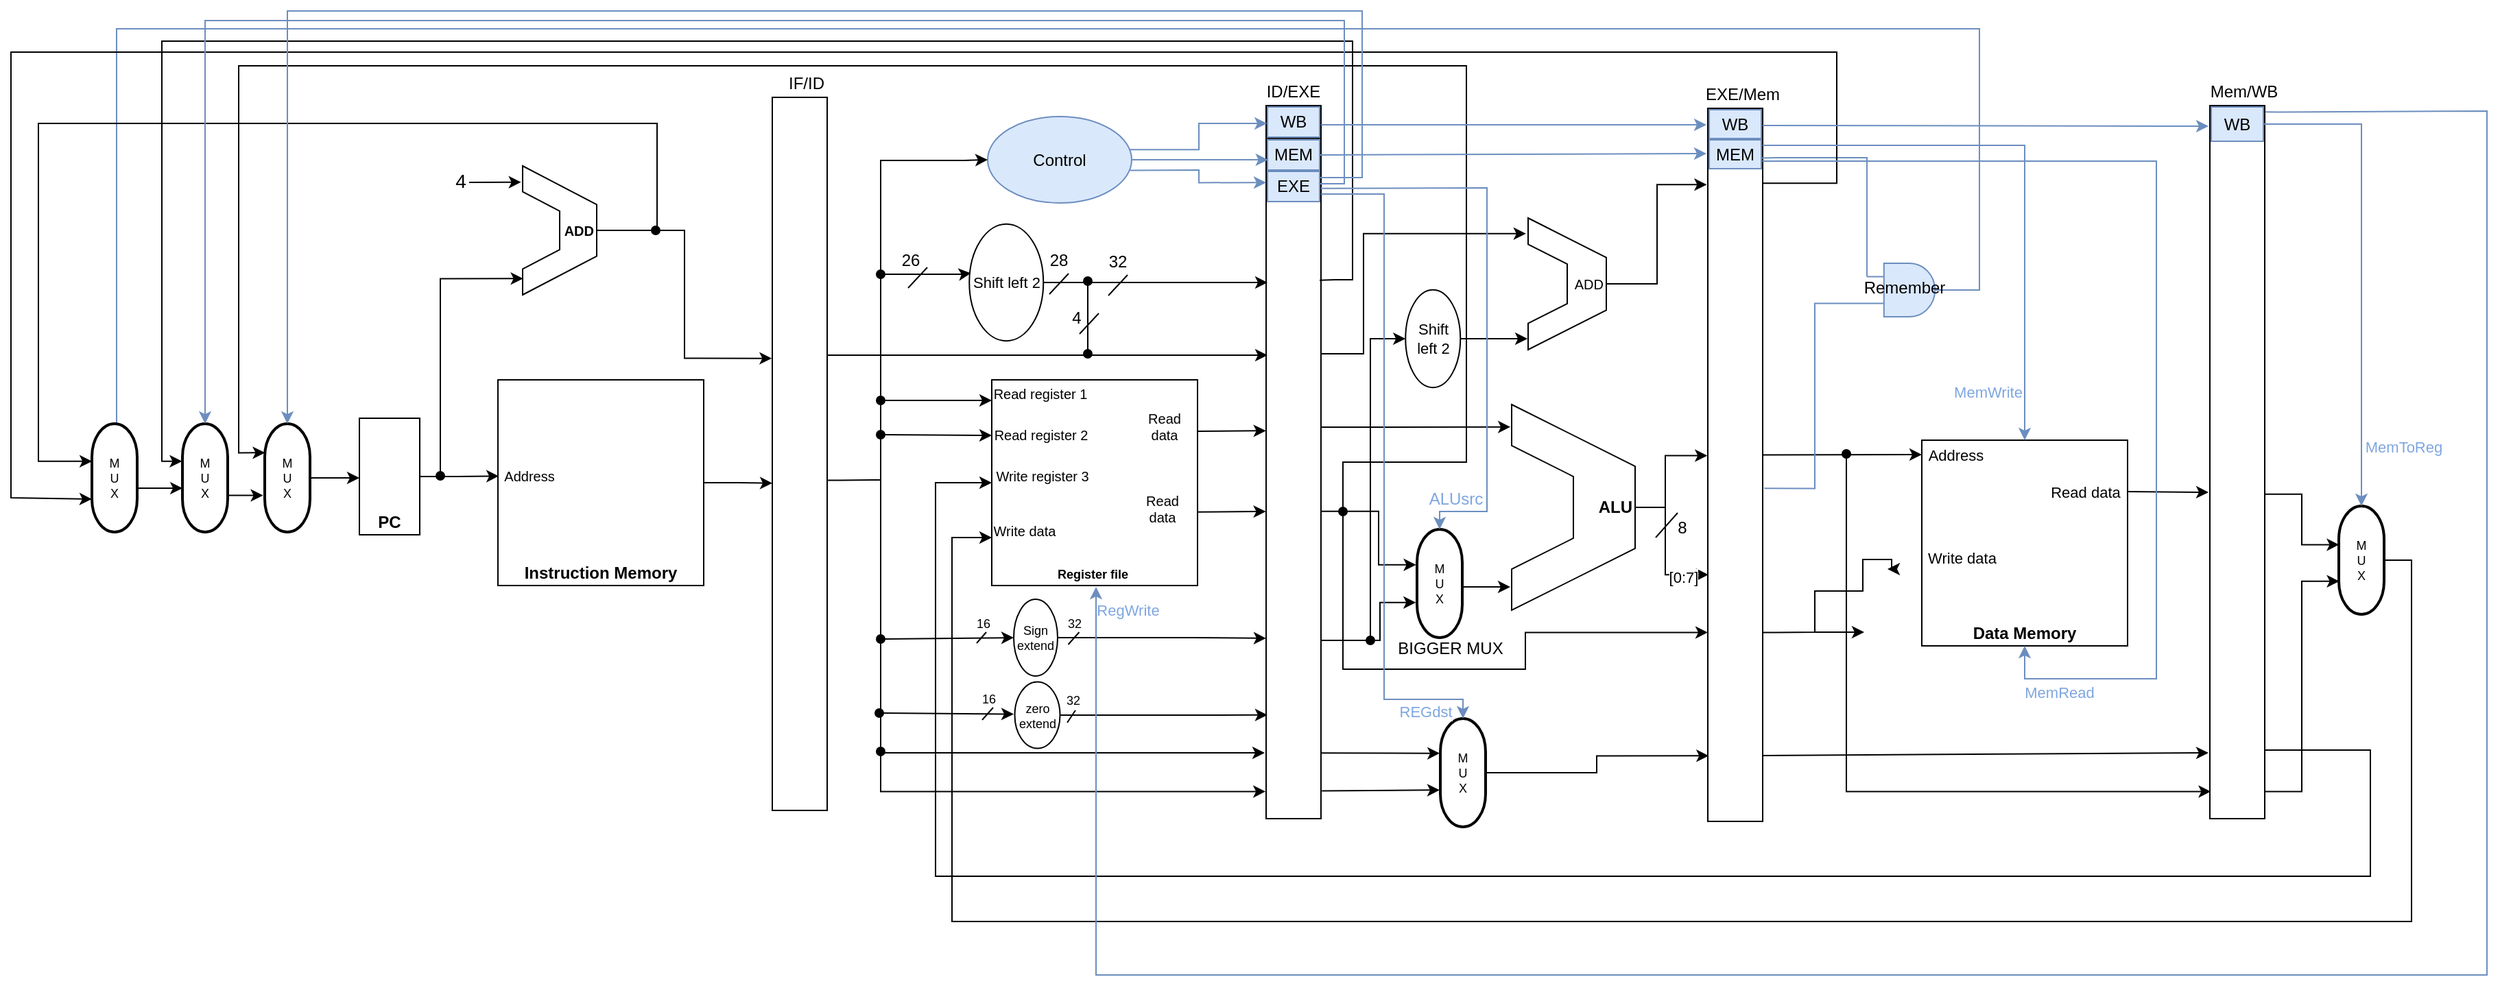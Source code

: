 <mxfile version="13.9.5" type="device"><diagram id="AB5JkHMrll4wlASnLWRb" name="Page-1"><mxGraphModel dx="2447" dy="607" grid="1" gridSize="1" guides="1" tooltips="1" connect="1" arrows="1" fold="1" page="1" pageScale="1" pageWidth="1169" pageHeight="827" math="0" shadow="0"><root><mxCell id="0"/><mxCell id="1" parent="0"/><mxCell id="K7d_WjlFKp9sG7A3PZkk-4" value="" style="rounded=0;whiteSpace=wrap;html=1;" parent="1" vertex="1"><mxGeometry x="1368" y="160" width="40" height="520" as="geometry"/></mxCell><mxCell id="K7d_WjlFKp9sG7A3PZkk-1" value="" style="rounded=0;whiteSpace=wrap;html=1;" parent="1" vertex="1"><mxGeometry x="320" y="154" width="40" height="520" as="geometry"/></mxCell><mxCell id="K7d_WjlFKp9sG7A3PZkk-2" value="" style="rounded=0;whiteSpace=wrap;html=1;" parent="1" vertex="1"><mxGeometry x="680" y="160" width="40" height="520" as="geometry"/></mxCell><mxCell id="K7d_WjlFKp9sG7A3PZkk-3" value="" style="rounded=0;whiteSpace=wrap;html=1;" parent="1" vertex="1"><mxGeometry x="1002" y="162" width="40" height="520" as="geometry"/></mxCell><mxCell id="K7d_WjlFKp9sG7A3PZkk-7" style="edgeStyle=orthogonalEdgeStyle;rounded=0;orthogonalLoop=1;jettySize=auto;html=1;exitX=1;exitY=0.5;exitDx=0;exitDy=0;entryX=0.004;entryY=0.468;entryDx=0;entryDy=0;entryPerimeter=0;" parent="1" source="K7d_WjlFKp9sG7A3PZkk-5" target="K7d_WjlFKp9sG7A3PZkk-6" edge="1"><mxGeometry relative="1" as="geometry"><Array as="points"><mxPoint x="90" y="430"/></Array></mxGeometry></mxCell><mxCell id="K7d_WjlFKp9sG7A3PZkk-5" value="&lt;b&gt;PC&lt;/b&gt;" style="rounded=0;whiteSpace=wrap;html=1;verticalAlign=bottom;" parent="1" vertex="1"><mxGeometry x="19" y="388" width="44" height="85" as="geometry"/></mxCell><mxCell id="K7d_WjlFKp9sG7A3PZkk-8" style="edgeStyle=orthogonalEdgeStyle;rounded=0;orthogonalLoop=1;jettySize=auto;html=1;exitX=1;exitY=0.5;exitDx=0;exitDy=0;entryX=0.001;entryY=0.541;entryDx=0;entryDy=0;entryPerimeter=0;" parent="1" source="K7d_WjlFKp9sG7A3PZkk-6" target="K7d_WjlFKp9sG7A3PZkk-1" edge="1"><mxGeometry relative="1" as="geometry"><mxPoint x="316" y="436" as="targetPoint"/><Array as="points"><mxPoint x="295" y="435"/></Array></mxGeometry></mxCell><mxCell id="K7d_WjlFKp9sG7A3PZkk-6" value="&lt;b&gt;Instruction Memory&lt;/b&gt;" style="whiteSpace=wrap;html=1;aspect=fixed;verticalAlign=bottom;" parent="1" vertex="1"><mxGeometry x="120" y="360" width="150" height="150" as="geometry"/></mxCell><mxCell id="K7d_WjlFKp9sG7A3PZkk-9" value="IF/ID" style="text;html=1;strokeColor=none;fillColor=none;align=center;verticalAlign=middle;whiteSpace=wrap;rounded=0;" parent="1" vertex="1"><mxGeometry x="325" y="134" width="40" height="20" as="geometry"/></mxCell><mxCell id="K7d_WjlFKp9sG7A3PZkk-11" value="&lt;b style=&quot;font-size: 9px;&quot;&gt;Register file&amp;nbsp;&lt;/b&gt;" style="whiteSpace=wrap;html=1;aspect=fixed;verticalAlign=bottom;fontSize=9;" parent="1" vertex="1"><mxGeometry x="480" y="360" width="150" height="150" as="geometry"/></mxCell><mxCell id="K7d_WjlFKp9sG7A3PZkk-12" value="Read register 1" style="text;html=1;strokeColor=none;fillColor=none;align=center;verticalAlign=middle;whiteSpace=wrap;rounded=0;fontSize=10;" parent="1" vertex="1"><mxGeometry x="480" y="360" width="71" height="20" as="geometry"/></mxCell><mxCell id="K7d_WjlFKp9sG7A3PZkk-13" value="Read register 2" style="text;html=1;strokeColor=none;fillColor=none;align=center;verticalAlign=middle;whiteSpace=wrap;rounded=0;fontSize=10;" parent="1" vertex="1"><mxGeometry x="480" y="390" width="72" height="20" as="geometry"/></mxCell><mxCell id="K7d_WjlFKp9sG7A3PZkk-14" value="Write register 3" style="text;html=1;strokeColor=none;fillColor=none;align=center;verticalAlign=middle;whiteSpace=wrap;rounded=0;fontSize=10;" parent="1" vertex="1"><mxGeometry x="480" y="420" width="74" height="20" as="geometry"/></mxCell><mxCell id="K7d_WjlFKp9sG7A3PZkk-15" value="" style="endArrow=classic;html=1;fontSize=8;entryX=0;entryY=0.75;entryDx=0;entryDy=0;startArrow=oval;startFill=1;" parent="1" target="K7d_WjlFKp9sG7A3PZkk-12" edge="1"><mxGeometry width="50" height="50" relative="1" as="geometry"><mxPoint x="399" y="375" as="sourcePoint"/><mxPoint x="500" y="390" as="targetPoint"/></mxGeometry></mxCell><mxCell id="K7d_WjlFKp9sG7A3PZkk-16" value="" style="endArrow=classic;html=1;fontSize=8;entryX=0;entryY=0.75;entryDx=0;entryDy=0;startArrow=oval;startFill=1;" parent="1" edge="1"><mxGeometry width="50" height="50" relative="1" as="geometry"><mxPoint x="399" y="400" as="sourcePoint"/><mxPoint x="480" y="400.52" as="targetPoint"/></mxGeometry></mxCell><mxCell id="K7d_WjlFKp9sG7A3PZkk-18" value="Write data" style="text;html=1;strokeColor=none;fillColor=none;align=center;verticalAlign=middle;whiteSpace=wrap;rounded=0;fontSize=10;" parent="1" vertex="1"><mxGeometry x="480" y="460" width="48" height="20" as="geometry"/></mxCell><mxCell id="K7d_WjlFKp9sG7A3PZkk-19" value="ID/EXE" style="text;html=1;strokeColor=none;fillColor=none;align=center;verticalAlign=middle;whiteSpace=wrap;rounded=0;" parent="1" vertex="1"><mxGeometry x="680" y="140" width="40" height="20" as="geometry"/></mxCell><mxCell id="K7d_WjlFKp9sG7A3PZkk-20" value="&lt;b&gt;&lt;font style=&quot;font-size: 12px&quot;&gt;ALU&lt;/font&gt;&lt;/b&gt;" style="shape=stencil(tZXRjoIwEEW/pq+bQsPq6wb1PyqOS2NtSdvV3b93oGCs0I0IJISkc7mHIb1DCcttySsgKS0J25A0TSjFO66vT2tuKyicL164EXwvwSvWGX2Cqzi4liFUCUa4WmVbQr/wmfpieaGVQojQygbKg44wLhR66a+Hta//C1YV8s/gwLRNNtXd68yPbAFqskSnIbPre95OZ6KGvSaL7NQ81ORNJsuxEgsxy/e8OH0b/aMOfVdUO2oDA8JdFlL6AYt9YMXruesJnXzWF/h/moawnVsK9eC+/wxaP5sKWI0FPGWMTvOvx9qz0P+ZTfOzsf7Q/sL+FVLbaHKwHgkPHguDmWs8vcQ2VX+ONIUb);whiteSpace=wrap;html=1;verticalAlign=middle;labelPosition=center;verticalLabelPosition=middle;align=right;textDirection=ltr;fontStyle=0;horizontal=1;fontSize=10;" parent="1" vertex="1"><mxGeometry x="859" y="378" width="90" height="150" as="geometry"/></mxCell><mxCell id="K7d_WjlFKp9sG7A3PZkk-21" value="" style="endArrow=classic;html=1;fontSize=8;exitX=1;exitY=0.25;exitDx=0;exitDy=0;entryX=-0.004;entryY=0.456;entryDx=0;entryDy=0;entryPerimeter=0;" parent="1" source="K7d_WjlFKp9sG7A3PZkk-11" target="K7d_WjlFKp9sG7A3PZkk-2" edge="1"><mxGeometry width="50" height="50" relative="1" as="geometry"><mxPoint x="780" y="410" as="sourcePoint"/><mxPoint x="678" y="396" as="targetPoint"/></mxGeometry></mxCell><mxCell id="K7d_WjlFKp9sG7A3PZkk-22" value="" style="endArrow=classic;html=1;fontSize=8;exitX=1;exitY=0.25;exitDx=0;exitDy=0;entryX=-0.004;entryY=0.456;entryDx=0;entryDy=0;entryPerimeter=0;" parent="1" edge="1"><mxGeometry width="50" height="50" relative="1" as="geometry"><mxPoint x="630" y="456.38" as="sourcePoint"/><mxPoint x="679.8" y="456" as="targetPoint"/></mxGeometry></mxCell><mxCell id="K7d_WjlFKp9sG7A3PZkk-23" value="Read data" style="text;html=1;strokeColor=none;fillColor=none;align=center;verticalAlign=middle;whiteSpace=wrap;rounded=0;fontSize=10;" parent="1" vertex="1"><mxGeometry x="582" y="384" width="48" height="20" as="geometry"/></mxCell><mxCell id="K7d_WjlFKp9sG7A3PZkk-24" value="Read data" style="text;html=1;strokeColor=none;fillColor=none;align=center;verticalAlign=middle;whiteSpace=wrap;rounded=0;fontSize=10;" parent="1" vertex="1"><mxGeometry x="582" y="444" width="45" height="20" as="geometry"/></mxCell><mxCell id="K7d_WjlFKp9sG7A3PZkk-25" value="" style="endArrow=classic;html=1;fontSize=8;entryX=-0.01;entryY=0.109;entryDx=0;entryDy=0;entryPerimeter=0;exitX=1.014;exitY=0.451;exitDx=0;exitDy=0;exitPerimeter=0;" parent="1" source="K7d_WjlFKp9sG7A3PZkk-2" target="K7d_WjlFKp9sG7A3PZkk-20" edge="1"><mxGeometry width="50" height="50" relative="1" as="geometry"><mxPoint x="732" y="382" as="sourcePoint"/><mxPoint x="830" y="408" as="targetPoint"/></mxGeometry></mxCell><mxCell id="K7d_WjlFKp9sG7A3PZkk-26" value="" style="endArrow=classic;html=1;fontSize=8;exitX=1.012;exitY=0.569;exitDx=0;exitDy=0;exitPerimeter=0;edgeStyle=orthogonalEdgeStyle;rounded=0;entryX=0.328;entryY=1.022;entryDx=0;entryDy=0;entryPerimeter=0;" parent="1" source="K7d_WjlFKp9sG7A3PZkk-2" target="K7d_WjlFKp9sG7A3PZkk-58" edge="1"><mxGeometry width="50" height="50" relative="1" as="geometry"><mxPoint x="732.9" y="504" as="sourcePoint"/><mxPoint x="779" y="528" as="targetPoint"/><Array as="points"><mxPoint x="762" y="456"/><mxPoint x="762" y="495"/></Array></mxGeometry></mxCell><mxCell id="K7d_WjlFKp9sG7A3PZkk-27" value="" style="endArrow=classic;html=1;fontSize=8;exitX=1;exitY=0.5;exitDx=0;exitDy=0;entryX=-0.009;entryY=0.487;entryDx=0;entryDy=0;entryPerimeter=0;rounded=0;edgeStyle=orthogonalEdgeStyle;" parent="1" source="K7d_WjlFKp9sG7A3PZkk-20" target="K7d_WjlFKp9sG7A3PZkk-3" edge="1"><mxGeometry width="50" height="50" relative="1" as="geometry"><mxPoint x="954" y="440" as="sourcePoint"/><mxPoint x="1001" y="439" as="targetPoint"/><Array as="points"><mxPoint x="971" y="453"/><mxPoint x="971" y="415"/></Array></mxGeometry></mxCell><mxCell id="K7d_WjlFKp9sG7A3PZkk-28" value="&lt;b&gt;Data Memory&lt;/b&gt;" style="whiteSpace=wrap;html=1;aspect=fixed;verticalAlign=bottom;" parent="1" vertex="1"><mxGeometry x="1158" y="404" width="150" height="150" as="geometry"/></mxCell><mxCell id="K7d_WjlFKp9sG7A3PZkk-29" value="Address" style="text;html=1;strokeColor=none;fillColor=none;align=center;verticalAlign=middle;whiteSpace=wrap;rounded=0;fontSize=11;" parent="1" vertex="1"><mxGeometry x="1158" y="404" width="50" height="21" as="geometry"/></mxCell><mxCell id="K7d_WjlFKp9sG7A3PZkk-30" value="Write data" style="text;html=1;strokeColor=none;fillColor=none;align=center;verticalAlign=middle;whiteSpace=wrap;rounded=0;fontSize=11;" parent="1" vertex="1"><mxGeometry x="1158" y="480" width="59" height="20" as="geometry"/></mxCell><mxCell id="K7d_WjlFKp9sG7A3PZkk-31" value="" style="endArrow=classic;html=1;fontSize=8;exitX=1.004;exitY=0.486;exitDx=0;exitDy=0;exitPerimeter=0;entryX=0;entryY=0.5;entryDx=0;entryDy=0;" parent="1" source="K7d_WjlFKp9sG7A3PZkk-3" target="K7d_WjlFKp9sG7A3PZkk-29" edge="1"><mxGeometry width="50" height="50" relative="1" as="geometry"><mxPoint x="1068" y="452" as="sourcePoint"/><mxPoint x="1118" y="402" as="targetPoint"/></mxGeometry></mxCell><mxCell id="K7d_WjlFKp9sG7A3PZkk-32" value="" style="endArrow=classic;html=1;fontSize=8;exitX=1;exitY=0.735;exitDx=0;exitDy=0;exitPerimeter=0;rounded=0;edgeStyle=orthogonalEdgeStyle;" parent="1" source="K7d_WjlFKp9sG7A3PZkk-3" edge="1"><mxGeometry width="50" height="50" relative="1" as="geometry"><mxPoint x="1052.0" y="492.72" as="sourcePoint"/><mxPoint x="1133" y="498" as="targetPoint"/><Array as="points"><mxPoint x="1052" y="544"/><mxPoint x="1080" y="544"/><mxPoint x="1080" y="514"/><mxPoint x="1115" y="514"/><mxPoint x="1115" y="491"/><mxPoint x="1136" y="491"/><mxPoint x="1136" y="498"/></Array></mxGeometry></mxCell><mxCell id="K7d_WjlFKp9sG7A3PZkk-33" value="EXE/Mem" style="text;html=1;strokeColor=none;fillColor=none;align=center;verticalAlign=middle;whiteSpace=wrap;rounded=0;" parent="1" vertex="1"><mxGeometry x="1004.5" y="142" width="45" height="20" as="geometry"/></mxCell><mxCell id="K7d_WjlFKp9sG7A3PZkk-34" value="Mem/WB" style="text;html=1;strokeColor=none;fillColor=none;align=center;verticalAlign=middle;whiteSpace=wrap;rounded=0;" parent="1" vertex="1"><mxGeometry x="1369.25" y="140" width="47.5" height="20" as="geometry"/></mxCell><mxCell id="K7d_WjlFKp9sG7A3PZkk-35" value="" style="endArrow=classic;html=1;fontSize=8;exitX=1;exitY=0.25;exitDx=0;exitDy=0;" parent="1" source="K7d_WjlFKp9sG7A3PZkk-28" edge="1"><mxGeometry width="50" height="50" relative="1" as="geometry"><mxPoint x="1452" y="464" as="sourcePoint"/><mxPoint x="1367" y="442" as="targetPoint"/></mxGeometry></mxCell><mxCell id="K7d_WjlFKp9sG7A3PZkk-36" value="Read data" style="text;html=1;strokeColor=none;fillColor=none;align=center;verticalAlign=middle;whiteSpace=wrap;rounded=0;fontSize=11;" parent="1" vertex="1"><mxGeometry x="1247" y="432" width="61" height="20" as="geometry"/></mxCell><mxCell id="K7d_WjlFKp9sG7A3PZkk-37" value="Address" style="text;html=1;strokeColor=none;fillColor=none;align=center;verticalAlign=middle;whiteSpace=wrap;rounded=0;fontSize=10;" parent="1" vertex="1"><mxGeometry x="120" y="420" width="46" height="20" as="geometry"/></mxCell><mxCell id="K7d_WjlFKp9sG7A3PZkk-38" value="&lt;b&gt;ADD&lt;/b&gt;" style="shape=stencil(tZXRjoIwEEW/pq+bQsPq6wb1PyqOS2NtSdvV3b93oGCs0I0IJISkc7mHIb1DCcttySsgKS0J25A0TSjFO66vT2tuKyicL164EXwvwSvWGX2Cqzi4liFUCUa4WmVbQr/wmfpieaGVQojQygbKg44wLhR66a+Hta//C1YV8s/gwLRNNtXd68yPbAFqskSnIbPre95OZ6KGvSaL7NQ81ORNJsuxEgsxy/e8OH0b/aMOfVdUO2oDA8JdFlL6AYt9YMXruesJnXzWF/h/moawnVsK9eC+/wxaP5sKWI0FPGWMTvOvx9qz0P+ZTfOzsf7Q/sL+FVLbaHKwHgkPHguDmWs8vcQ2VX+ONIUb);whiteSpace=wrap;html=1;verticalAlign=middle;labelPosition=center;verticalLabelPosition=middle;align=right;textDirection=ltr;fontStyle=0;horizontal=1;fontSize=10;" parent="1" vertex="1"><mxGeometry x="138" y="204" width="54" height="94" as="geometry"/></mxCell><mxCell id="K7d_WjlFKp9sG7A3PZkk-39" value="" style="endArrow=classic;html=1;fontSize=9;entryX=0.006;entryY=0.874;entryDx=0;entryDy=0;entryPerimeter=0;edgeStyle=orthogonalEdgeStyle;rounded=0;startArrow=oval;startFill=1;" parent="1" target="K7d_WjlFKp9sG7A3PZkk-38" edge="1"><mxGeometry width="50" height="50" relative="1" as="geometry"><mxPoint x="78" y="430" as="sourcePoint"/><mxPoint x="350" y="282" as="targetPoint"/><Array as="points"><mxPoint x="78" y="286"/></Array></mxGeometry></mxCell><mxCell id="K7d_WjlFKp9sG7A3PZkk-40" value="" style="endArrow=classic;html=1;fontSize=9;entryX=-0.021;entryY=0.126;entryDx=0;entryDy=0;entryPerimeter=0;" parent="1" target="K7d_WjlFKp9sG7A3PZkk-38" edge="1"><mxGeometry width="50" height="50" relative="1" as="geometry"><mxPoint x="99" y="216" as="sourcePoint"/><mxPoint x="152" y="226" as="targetPoint"/></mxGeometry></mxCell><mxCell id="K7d_WjlFKp9sG7A3PZkk-41" value="&lt;font style=&quot;font-size: 14px&quot;&gt;4&lt;/font&gt;" style="text;html=1;strokeColor=none;fillColor=none;align=center;verticalAlign=middle;whiteSpace=wrap;rounded=0;fontSize=9;" parent="1" vertex="1"><mxGeometry x="81" y="208" width="24" height="13" as="geometry"/></mxCell><mxCell id="K7d_WjlFKp9sG7A3PZkk-95" style="edgeStyle=orthogonalEdgeStyle;rounded=0;orthogonalLoop=1;jettySize=auto;html=1;exitX=0.5;exitY=0;exitDx=0;exitDy=0;entryX=-0.001;entryY=0.747;entryDx=0;entryDy=0;startArrow=none;startFill=0;endArrow=classic;endFill=1;fontSize=11;entryPerimeter=0;" parent="1" source="K7d_WjlFKp9sG7A3PZkk-44" target="K7d_WjlFKp9sG7A3PZkk-2" edge="1"><mxGeometry relative="1" as="geometry"><Array as="points"><mxPoint x="627" y="549"/></Array></mxGeometry></mxCell><mxCell id="K7d_WjlFKp9sG7A3PZkk-50" style="edgeStyle=orthogonalEdgeStyle;rounded=0;orthogonalLoop=1;jettySize=auto;html=1;exitX=0.5;exitY=0;exitDx=0;exitDy=0;exitPerimeter=0;entryX=0;entryY=0.75;entryDx=0;entryDy=0;startArrow=none;startFill=0;fontSize=9;" parent="1" source="K7d_WjlFKp9sG7A3PZkk-46" target="K7d_WjlFKp9sG7A3PZkk-18" edge="1"><mxGeometry relative="1" as="geometry"><Array as="points"><mxPoint x="1515" y="492"/><mxPoint x="1515" y="755"/><mxPoint x="451" y="755"/><mxPoint x="451" y="475"/></Array></mxGeometry></mxCell><mxCell id="K7d_WjlFKp9sG7A3PZkk-46" value="M&lt;br&gt;U&lt;br&gt;X" style="strokeWidth=2;html=1;shape=mxgraph.flowchart.terminator;whiteSpace=wrap;fontSize=9;rotation=90;horizontal=0;" parent="1" vertex="1"><mxGeometry x="1439" y="475" width="79" height="33" as="geometry"/></mxCell><mxCell id="K7d_WjlFKp9sG7A3PZkk-48" value="" style="endArrow=classic;html=1;fontSize=9;exitX=1.009;exitY=0.545;exitDx=0;exitDy=0;exitPerimeter=0;entryX=0.357;entryY=0.993;entryDx=0;entryDy=0;entryPerimeter=0;edgeStyle=orthogonalEdgeStyle;rounded=0;" parent="1" source="K7d_WjlFKp9sG7A3PZkk-4" target="K7d_WjlFKp9sG7A3PZkk-46" edge="1"><mxGeometry width="50" height="50" relative="1" as="geometry"><mxPoint x="1420" y="503" as="sourcePoint"/><mxPoint x="1470" y="453" as="targetPoint"/></mxGeometry></mxCell><mxCell id="K7d_WjlFKp9sG7A3PZkk-49" value="" style="endArrow=classic;html=1;fontSize=9;edgeStyle=orthogonalEdgeStyle;rounded=0;startArrow=oval;startFill=1;entryX=0.018;entryY=0.962;entryDx=0;entryDy=0;entryPerimeter=0;" parent="1" target="K7d_WjlFKp9sG7A3PZkk-4" edge="1"><mxGeometry width="50" height="50" relative="1" as="geometry"><mxPoint x="1103" y="414" as="sourcePoint"/><mxPoint x="1367" y="660" as="targetPoint"/><Array as="points"><mxPoint x="1102" y="414"/><mxPoint x="1103" y="414"/><mxPoint x="1103" y="660"/><mxPoint x="1351" y="660"/></Array></mxGeometry></mxCell><mxCell id="K7d_WjlFKp9sG7A3PZkk-51" value="" style="endArrow=classic;html=1;fontSize=9;exitX=1.004;exitY=0.537;exitDx=0;exitDy=0;edgeStyle=orthogonalEdgeStyle;rounded=0;exitPerimeter=0;" parent="1" source="K7d_WjlFKp9sG7A3PZkk-1" edge="1"><mxGeometry width="50" height="50" relative="1" as="geometry"><mxPoint x="564" y="437" as="sourcePoint"/><mxPoint x="679" y="632" as="targetPoint"/><Array as="points"><mxPoint x="370" y="433"/><mxPoint x="399" y="433"/><mxPoint x="399" y="632"/></Array></mxGeometry></mxCell><mxCell id="K7d_WjlFKp9sG7A3PZkk-54" value="" style="endArrow=classic;html=1;fontSize=9;exitX=1;exitY=0.908;exitDx=0;exitDy=0;exitPerimeter=0;entryX=0.321;entryY=1.012;entryDx=0;entryDy=0;entryPerimeter=0;" parent="1" source="K7d_WjlFKp9sG7A3PZkk-2" target="3418ZoQHNURM2QYDk_ci-3" edge="1"><mxGeometry width="50" height="50" relative="1" as="geometry"><mxPoint x="838" y="582" as="sourcePoint"/><mxPoint x="805" y="633" as="targetPoint"/></mxGeometry></mxCell><mxCell id="K7d_WjlFKp9sG7A3PZkk-55" value="" style="endArrow=classic;html=1;fontSize=9;" parent="1" edge="1"><mxGeometry width="50" height="50" relative="1" as="geometry"><mxPoint x="1042" y="634" as="sourcePoint"/><mxPoint x="1367" y="632" as="targetPoint"/></mxGeometry></mxCell><mxCell id="K7d_WjlFKp9sG7A3PZkk-57" value="" style="endArrow=classic;html=1;fontSize=9;entryX=0;entryY=0.75;entryDx=0;entryDy=0;edgeStyle=orthogonalEdgeStyle;rounded=0;" parent="1" target="K7d_WjlFKp9sG7A3PZkk-14" edge="1"><mxGeometry width="50" height="50" relative="1" as="geometry"><mxPoint x="1408" y="630" as="sourcePoint"/><mxPoint x="1732.0" y="629" as="targetPoint"/><Array as="points"><mxPoint x="1408" y="630"/><mxPoint x="1485" y="630"/><mxPoint x="1485" y="722"/><mxPoint x="439" y="722"/><mxPoint x="439" y="435"/></Array></mxGeometry></mxCell><mxCell id="K7d_WjlFKp9sG7A3PZkk-60" style="edgeStyle=orthogonalEdgeStyle;rounded=0;orthogonalLoop=1;jettySize=auto;html=1;exitX=0.452;exitY=0.014;exitDx=0;exitDy=0;exitPerimeter=0;startArrow=none;startFill=0;fontSize=9;" parent="1" source="K7d_WjlFKp9sG7A3PZkk-58" edge="1"><mxGeometry relative="1" as="geometry"><Array as="points"><mxPoint x="823" y="511"/><mxPoint x="849" y="511"/></Array><mxPoint x="858" y="511" as="targetPoint"/></mxGeometry></mxCell><mxCell id="K7d_WjlFKp9sG7A3PZkk-58" value="M&lt;br&gt;U&lt;br&gt;X" style="strokeWidth=2;html=1;shape=mxgraph.flowchart.terminator;whiteSpace=wrap;fontSize=9;rotation=90;horizontal=0;" parent="1" vertex="1"><mxGeometry x="767" y="492" width="79" height="33" as="geometry"/></mxCell><mxCell id="K7d_WjlFKp9sG7A3PZkk-59" value="" style="endArrow=classic;html=1;fontSize=9;entryX=0.676;entryY=1.026;entryDx=0;entryDy=0;entryPerimeter=0;rounded=0;edgeStyle=orthogonalEdgeStyle;exitX=1;exitY=0.75;exitDx=0;exitDy=0;" parent="1" source="K7d_WjlFKp9sG7A3PZkk-2" target="K7d_WjlFKp9sG7A3PZkk-58" edge="1"><mxGeometry width="50" height="50" relative="1" as="geometry"><mxPoint x="730" y="545" as="sourcePoint"/><mxPoint x="792" y="555" as="targetPoint"/><Array as="points"><mxPoint x="763" y="550"/><mxPoint x="763" y="522"/></Array></mxGeometry></mxCell><mxCell id="K7d_WjlFKp9sG7A3PZkk-62" value="32" style="text;html=1;strokeColor=none;fillColor=none;align=center;verticalAlign=middle;whiteSpace=wrap;rounded=0;fontSize=9;" parent="1" vertex="1"><mxGeometry x="529" y="532" width="23" height="11" as="geometry"/></mxCell><mxCell id="K7d_WjlFKp9sG7A3PZkk-64" value="" style="endArrow=none;html=1;fontSize=9;" parent="1" edge="1"><mxGeometry width="50" height="50" relative="1" as="geometry"><mxPoint x="535.75" y="553" as="sourcePoint"/><mxPoint x="543.75" y="544" as="targetPoint"/></mxGeometry></mxCell><mxCell id="K7d_WjlFKp9sG7A3PZkk-74" style="edgeStyle=orthogonalEdgeStyle;rounded=0;orthogonalLoop=1;jettySize=auto;html=1;exitX=0.5;exitY=0;exitDx=0;exitDy=0;entryX=-0.008;entryY=0.917;entryDx=0;entryDy=0;entryPerimeter=0;startArrow=none;startFill=0;fontSize=11;" parent="1" source="K7d_WjlFKp9sG7A3PZkk-65" target="K7d_WjlFKp9sG7A3PZkk-72" edge="1"><mxGeometry relative="1" as="geometry"/></mxCell><mxCell id="K7d_WjlFKp9sG7A3PZkk-65" value="&lt;font style=&quot;font-size: 11px&quot;&gt;Shift left 2&lt;/font&gt;" style="ellipse;whiteSpace=wrap;html=1;fontSize=9;rotation=90;horizontal=0;" parent="1" vertex="1"><mxGeometry x="766" y="310" width="71.25" height="40" as="geometry"/></mxCell><mxCell id="K7d_WjlFKp9sG7A3PZkk-69" value="" style="endArrow=classic;html=1;fontSize=11;entryX=0.5;entryY=1;entryDx=0;entryDy=0;edgeStyle=orthogonalEdgeStyle;rounded=0;startArrow=oval;startFill=1;" parent="1" target="K7d_WjlFKp9sG7A3PZkk-65" edge="1"><mxGeometry width="50" height="50" relative="1" as="geometry"><mxPoint x="756" y="550" as="sourcePoint"/><mxPoint x="840" y="315" as="targetPoint"/><Array as="points"><mxPoint x="755" y="550"/><mxPoint x="756" y="550"/><mxPoint x="756" y="330"/></Array></mxGeometry></mxCell><mxCell id="K7d_WjlFKp9sG7A3PZkk-71" style="edgeStyle=orthogonalEdgeStyle;rounded=0;orthogonalLoop=1;jettySize=auto;html=1;startArrow=none;startFill=0;fontSize=9;" parent="1" edge="1"><mxGeometry relative="1" as="geometry"><mxPoint x="360" y="342" as="sourcePoint"/><mxPoint x="681" y="342" as="targetPoint"/><Array as="points"/></mxGeometry></mxCell><mxCell id="K7d_WjlFKp9sG7A3PZkk-75" style="edgeStyle=orthogonalEdgeStyle;rounded=0;orthogonalLoop=1;jettySize=auto;html=1;exitX=1;exitY=0.5;exitDx=0;exitDy=0;entryX=-0.02;entryY=0.107;entryDx=0;entryDy=0;entryPerimeter=0;startArrow=none;startFill=0;fontSize=11;" parent="1" source="K7d_WjlFKp9sG7A3PZkk-72" target="K7d_WjlFKp9sG7A3PZkk-3" edge="1"><mxGeometry relative="1" as="geometry"/></mxCell><mxCell id="K7d_WjlFKp9sG7A3PZkk-72" value="ADD" style="shape=stencil(tZXRjoIwEEW/pq+bQsPq6wb1PyqOS2NtSdvV3b93oGCs0I0IJISkc7mHIb1DCcttySsgKS0J25A0TSjFO66vT2tuKyicL164EXwvwSvWGX2Cqzi4liFUCUa4WmVbQr/wmfpieaGVQojQygbKg44wLhR66a+Hta//C1YV8s/gwLRNNtXd68yPbAFqskSnIbPre95OZ6KGvSaL7NQ81ORNJsuxEgsxy/e8OH0b/aMOfVdUO2oDA8JdFlL6AYt9YMXruesJnXzWF/h/moawnVsK9eC+/wxaP5sKWI0FPGWMTvOvx9qz0P+ZTfOzsf7Q/sL+FVLbaHKwHgkPHguDmWs8vcQ2VX+ONIUb);whiteSpace=wrap;html=1;verticalAlign=middle;labelPosition=center;verticalLabelPosition=middle;align=right;textDirection=ltr;fontStyle=0;horizontal=1;fontSize=10;" parent="1" vertex="1"><mxGeometry x="871" y="242" width="57" height="96" as="geometry"/></mxCell><mxCell id="K7d_WjlFKp9sG7A3PZkk-73" value="" style="endArrow=classic;html=1;fontSize=11;exitX=1.003;exitY=0.348;exitDx=0;exitDy=0;exitPerimeter=0;entryX=-0.028;entryY=0.119;entryDx=0;entryDy=0;entryPerimeter=0;edgeStyle=orthogonalEdgeStyle;rounded=0;" parent="1" source="K7d_WjlFKp9sG7A3PZkk-2" target="K7d_WjlFKp9sG7A3PZkk-72" edge="1"><mxGeometry width="50" height="50" relative="1" as="geometry"><mxPoint x="730.9" y="325.52" as="sourcePoint"/><mxPoint x="953" y="296" as="targetPoint"/><Array as="points"><mxPoint x="751" y="341"/><mxPoint x="751" y="253"/></Array></mxGeometry></mxCell><mxCell id="K7d_WjlFKp9sG7A3PZkk-79" style="edgeStyle=orthogonalEdgeStyle;rounded=0;orthogonalLoop=1;jettySize=auto;html=1;exitX=0;exitY=0.25;exitDx=0;exitDy=0;exitPerimeter=0;startArrow=none;startFill=0;endArrow=none;endFill=0;fontSize=11;fillColor=#dae8fc;strokeColor=#6c8ebf;entryX=1.012;entryY=0.63;entryDx=0;entryDy=0;entryPerimeter=0;" parent="1" source="K7d_WjlFKp9sG7A3PZkk-77" target="aewZuGy7uiSJJooos_Id-20" edge="1"><mxGeometry relative="1" as="geometry"><Array as="points"><mxPoint x="1118" y="198"/><mxPoint x="1052" y="198"/></Array><mxPoint x="1052" y="204" as="targetPoint"/></mxGeometry></mxCell><mxCell id="K7d_WjlFKp9sG7A3PZkk-77" value="" style="verticalLabelPosition=bottom;shadow=0;dashed=0;align=center;html=1;verticalAlign=top;shape=mxgraph.electrical.logic_gates.logic_gate;operation=and;fontSize=11;fillColor=#dae8fc;strokeColor=#6c8ebf;" parent="1" vertex="1"><mxGeometry x="1118" y="275" width="62" height="39" as="geometry"/></mxCell><mxCell id="K7d_WjlFKp9sG7A3PZkk-78" value="" style="endArrow=none;html=1;fontSize=11;exitX=1.029;exitY=0.533;exitDx=0;exitDy=0;exitPerimeter=0;entryX=0;entryY=0.75;entryDx=0;entryDy=0;entryPerimeter=0;edgeStyle=orthogonalEdgeStyle;rounded=0;endFill=0;fillColor=#dae8fc;strokeColor=#6c8ebf;" parent="1" source="K7d_WjlFKp9sG7A3PZkk-3" target="K7d_WjlFKp9sG7A3PZkk-77" edge="1"><mxGeometry width="50" height="50" relative="1" as="geometry"><mxPoint x="1078" y="416" as="sourcePoint"/><mxPoint x="1128" y="366" as="targetPoint"/></mxGeometry></mxCell><mxCell id="K7d_WjlFKp9sG7A3PZkk-82" style="edgeStyle=orthogonalEdgeStyle;rounded=0;orthogonalLoop=1;jettySize=auto;html=1;exitX=0;exitY=0.5;exitDx=0;exitDy=0;exitPerimeter=0;entryX=1;entryY=0.5;entryDx=0;entryDy=0;entryPerimeter=0;startArrow=none;startFill=0;endArrow=none;endFill=0;fontSize=11;fillColor=#dae8fc;strokeColor=#6c8ebf;" parent="1" source="K7d_WjlFKp9sG7A3PZkk-80" target="K7d_WjlFKp9sG7A3PZkk-77" edge="1"><mxGeometry relative="1" as="geometry"><Array as="points"><mxPoint x="-158" y="392"/><mxPoint x="-158" y="104"/><mxPoint x="1200" y="104"/><mxPoint x="1200" y="295"/></Array></mxGeometry></mxCell><mxCell id="K7d_WjlFKp9sG7A3PZkk-83" style="edgeStyle=orthogonalEdgeStyle;rounded=0;orthogonalLoop=1;jettySize=auto;html=1;exitX=0.5;exitY=0;exitDx=0;exitDy=0;exitPerimeter=0;startArrow=none;startFill=0;endArrow=classic;endFill=1;fontSize=11;entryX=0.595;entryY=0.998;entryDx=0;entryDy=0;entryPerimeter=0;" parent="1" source="K7d_WjlFKp9sG7A3PZkk-80" target="K7d_WjlFKp9sG7A3PZkk-101" edge="1"><mxGeometry relative="1" as="geometry"><mxPoint x="-106.24" y="431.38" as="targetPoint"/><Array as="points"><mxPoint x="-143" y="439"/></Array></mxGeometry></mxCell><mxCell id="K7d_WjlFKp9sG7A3PZkk-86" style="edgeStyle=orthogonalEdgeStyle;rounded=0;orthogonalLoop=1;jettySize=auto;html=1;startArrow=classic;startFill=1;endArrow=none;endFill=0;fontSize=11;entryX=1.002;entryY=0.105;entryDx=0;entryDy=0;entryPerimeter=0;exitX=0.696;exitY=1.001;exitDx=0;exitDy=0;exitPerimeter=0;" parent="1" source="K7d_WjlFKp9sG7A3PZkk-80" target="K7d_WjlFKp9sG7A3PZkk-3" edge="1"><mxGeometry relative="1" as="geometry"><mxPoint x="-127" y="374" as="targetPoint"/><mxPoint x="-39" y="432" as="sourcePoint"/><Array as="points"><mxPoint x="-235" y="446"/><mxPoint x="-235" y="121"/><mxPoint x="1096" y="121"/><mxPoint x="1096" y="217"/></Array></mxGeometry></mxCell><mxCell id="K7d_WjlFKp9sG7A3PZkk-80" value="M&lt;br&gt;U&lt;br&gt;X" style="strokeWidth=2;html=1;shape=mxgraph.flowchart.terminator;whiteSpace=wrap;fontSize=9;rotation=90;horizontal=0;" parent="1" vertex="1"><mxGeometry x="-199" y="415" width="79" height="33" as="geometry"/></mxCell><mxCell id="K7d_WjlFKp9sG7A3PZkk-84" value="" style="endArrow=classic;html=1;fontSize=11;entryX=0.347;entryY=0.998;entryDx=0;entryDy=0;entryPerimeter=0;startArrow=oval;startFill=1;edgeStyle=orthogonalEdgeStyle;rounded=0;" parent="1" target="K7d_WjlFKp9sG7A3PZkk-80" edge="1"><mxGeometry width="50" height="50" relative="1" as="geometry"><mxPoint x="235" y="251" as="sourcePoint"/><mxPoint x="282" y="243" as="targetPoint"/><Array as="points"><mxPoint x="236" y="251"/><mxPoint x="236" y="173"/><mxPoint x="-215" y="173"/><mxPoint x="-215" y="419"/></Array></mxGeometry></mxCell><mxCell id="K7d_WjlFKp9sG7A3PZkk-93" value="zero extend" style="ellipse;whiteSpace=wrap;html=1;fontSize=9;rotation=90;horizontal=0;" parent="1" vertex="1"><mxGeometry x="489" y="588" width="48.5" height="33" as="geometry"/></mxCell><mxCell id="K7d_WjlFKp9sG7A3PZkk-94" value="" style="endArrow=classic;html=1;fontSize=11;entryX=0.5;entryY=1;entryDx=0;entryDy=0;startArrow=oval;startFill=1;" parent="1" target="K7d_WjlFKp9sG7A3PZkk-44" edge="1"><mxGeometry width="50" height="50" relative="1" as="geometry"><mxPoint x="399" y="549" as="sourcePoint"/><mxPoint x="706" y="483" as="targetPoint"/></mxGeometry></mxCell><mxCell id="K7d_WjlFKp9sG7A3PZkk-96" value="" style="endArrow=classic;html=1;fontSize=11;edgeStyle=orthogonalEdgeStyle;rounded=0;entryX=0.421;entryY=0.977;entryDx=0;entryDy=0;entryPerimeter=0;" parent="1" target="K7d_WjlFKp9sG7A3PZkk-97" edge="1"><mxGeometry width="50" height="50" relative="1" as="geometry"><mxPoint x="399" y="433" as="sourcePoint"/><mxPoint x="400" y="197" as="targetPoint"/><Array as="points"><mxPoint x="399" y="283"/><mxPoint x="458" y="283"/></Array></mxGeometry></mxCell><mxCell id="K7d_WjlFKp9sG7A3PZkk-99" style="edgeStyle=orthogonalEdgeStyle;rounded=0;orthogonalLoop=1;jettySize=auto;html=1;exitX=0.5;exitY=0;exitDx=0;exitDy=0;startArrow=none;startFill=0;endArrow=classic;endFill=1;fontSize=11;" parent="1" source="K7d_WjlFKp9sG7A3PZkk-97" edge="1"><mxGeometry relative="1" as="geometry"><mxPoint x="681" y="289" as="targetPoint"/></mxGeometry></mxCell><mxCell id="K7d_WjlFKp9sG7A3PZkk-97" value="&lt;font style=&quot;font-size: 11px&quot;&gt;Shift left 2&lt;/font&gt;" style="ellipse;whiteSpace=wrap;html=1;fontSize=9;rotation=90;horizontal=0;" parent="1" vertex="1"><mxGeometry x="448" y="262" width="85.25" height="54" as="geometry"/></mxCell><mxCell id="K7d_WjlFKp9sG7A3PZkk-98" value="" style="endArrow=oval;html=1;fontSize=11;endFill=1;startArrow=oval;startFill=1;" parent="1" edge="1"><mxGeometry width="50" height="50" relative="1" as="geometry"><mxPoint x="550" y="341" as="sourcePoint"/><mxPoint x="550" y="288" as="targetPoint"/></mxGeometry></mxCell><mxCell id="K7d_WjlFKp9sG7A3PZkk-102" style="edgeStyle=orthogonalEdgeStyle;rounded=0;orthogonalLoop=1;jettySize=auto;html=1;exitX=0.347;exitY=1.009;exitDx=0;exitDy=0;exitPerimeter=0;startArrow=classic;startFill=1;endArrow=none;endFill=0;fontSize=11;entryX=0.976;entryY=0.245;entryDx=0;entryDy=0;entryPerimeter=0;" parent="1" source="K7d_WjlFKp9sG7A3PZkk-101" target="K7d_WjlFKp9sG7A3PZkk-2" edge="1"><mxGeometry relative="1" as="geometry"><mxPoint x="734" y="250" as="targetPoint"/><Array as="points"><mxPoint x="-125" y="419"/><mxPoint x="-125" y="113"/><mxPoint x="743" y="113"/><mxPoint x="743" y="287"/><mxPoint x="730" y="287"/></Array></mxGeometry></mxCell><mxCell id="K7d_WjlFKp9sG7A3PZkk-103" style="edgeStyle=orthogonalEdgeStyle;rounded=0;orthogonalLoop=1;jettySize=auto;html=1;exitX=0.5;exitY=0;exitDx=0;exitDy=0;exitPerimeter=0;entryX=0.662;entryY=1.037;entryDx=0;entryDy=0;startArrow=none;startFill=0;endArrow=classic;endFill=1;fontSize=11;entryPerimeter=0;" parent="1" source="K7d_WjlFKp9sG7A3PZkk-101" target="K7d_WjlFKp9sG7A3PZkk-105" edge="1"><mxGeometry relative="1" as="geometry"><Array as="points"><mxPoint x="-77" y="444"/></Array></mxGeometry></mxCell><mxCell id="K7d_WjlFKp9sG7A3PZkk-101" value="M&lt;br&gt;U&lt;br&gt;X" style="strokeWidth=2;html=1;shape=mxgraph.flowchart.terminator;whiteSpace=wrap;fontSize=9;rotation=90;horizontal=0;" parent="1" vertex="1"><mxGeometry x="-133" y="415" width="79" height="33" as="geometry"/></mxCell><mxCell id="K7d_WjlFKp9sG7A3PZkk-104" value="" style="endArrow=classic;html=1;fontSize=11;edgeStyle=orthogonalEdgeStyle;rounded=0;entryX=0.268;entryY=0.993;entryDx=0;entryDy=0;entryPerimeter=0;" parent="1" target="K7d_WjlFKp9sG7A3PZkk-105" edge="1"><mxGeometry width="50" height="50" relative="1" as="geometry"><mxPoint x="736" y="453" as="sourcePoint"/><mxPoint y="348" as="targetPoint"/><Array as="points"><mxPoint x="826" y="420"/><mxPoint x="826" y="131"/><mxPoint x="-69" y="131"/><mxPoint x="-69" y="413"/></Array></mxGeometry></mxCell><mxCell id="K7d_WjlFKp9sG7A3PZkk-107" style="edgeStyle=orthogonalEdgeStyle;rounded=0;orthogonalLoop=1;jettySize=auto;html=1;exitX=0.5;exitY=0;exitDx=0;exitDy=0;exitPerimeter=0;entryX=0;entryY=0.512;entryDx=0;entryDy=0;entryPerimeter=0;startArrow=none;startFill=0;endArrow=classic;endFill=1;fontSize=11;" parent="1" source="K7d_WjlFKp9sG7A3PZkk-105" target="K7d_WjlFKp9sG7A3PZkk-5" edge="1"><mxGeometry relative="1" as="geometry"/></mxCell><mxCell id="K7d_WjlFKp9sG7A3PZkk-105" value="M&lt;br&gt;U&lt;br&gt;X" style="strokeWidth=2;html=1;shape=mxgraph.flowchart.terminator;whiteSpace=wrap;fontSize=9;rotation=90;horizontal=0;" parent="1" vertex="1"><mxGeometry x="-73" y="415" width="79" height="33" as="geometry"/></mxCell><mxCell id="K7d_WjlFKp9sG7A3PZkk-110" value="" style="endArrow=classic;html=1;fontSize=11;entryX=0.5;entryY=1;entryDx=0;entryDy=0;startArrow=oval;startFill=1;" parent="1" edge="1"><mxGeometry width="50" height="50" relative="1" as="geometry"><mxPoint x="398" y="603" as="sourcePoint"/><mxPoint x="496" y="603.75" as="targetPoint"/></mxGeometry></mxCell><mxCell id="K7d_WjlFKp9sG7A3PZkk-111" style="edgeStyle=orthogonalEdgeStyle;rounded=0;orthogonalLoop=1;jettySize=auto;html=1;exitX=0.5;exitY=0;exitDx=0;exitDy=0;entryX=-0.001;entryY=0.747;entryDx=0;entryDy=0;startArrow=none;startFill=0;endArrow=classic;endFill=1;fontSize=11;entryPerimeter=0;" parent="1" source="K7d_WjlFKp9sG7A3PZkk-93" edge="1"><mxGeometry relative="1" as="geometry"><mxPoint x="574" y="603.96" as="sourcePoint"/><mxPoint x="680.95" y="604.4" as="targetPoint"/><Array as="points"/></mxGeometry></mxCell><mxCell id="K7d_WjlFKp9sG7A3PZkk-114" value="32" style="text;html=1;strokeColor=none;fillColor=none;align=center;verticalAlign=middle;whiteSpace=wrap;rounded=0;fontSize=9;" parent="1" vertex="1"><mxGeometry x="528.25" y="588" width="23" height="11" as="geometry"/></mxCell><mxCell id="K7d_WjlFKp9sG7A3PZkk-115" value="" style="endArrow=none;html=1;fontSize=9;" parent="1" edge="1"><mxGeometry width="50" height="50" relative="1" as="geometry"><mxPoint x="535" y="610" as="sourcePoint"/><mxPoint x="541" y="601" as="targetPoint"/></mxGeometry></mxCell><mxCell id="K7d_WjlFKp9sG7A3PZkk-117" value="" style="endArrow=classic;html=1;fontSize=11;entryX=0.013;entryY=0.654;entryDx=0;entryDy=0;entryPerimeter=0;edgeStyle=orthogonalEdgeStyle;rounded=0;" parent="1" target="K7d_WjlFKp9sG7A3PZkk-3" edge="1"><mxGeometry width="50" height="50" relative="1" as="geometry"><mxPoint x="966" y="453" as="sourcePoint"/><mxPoint x="970" y="440" as="targetPoint"/><Array as="points"><mxPoint x="971" y="453"/><mxPoint x="971" y="502"/></Array></mxGeometry></mxCell><mxCell id="K7d_WjlFKp9sG7A3PZkk-118" value="[0:7]" style="edgeLabel;html=1;align=center;verticalAlign=middle;resizable=0;points=[];fontSize=11;" parent="K7d_WjlFKp9sG7A3PZkk-117" vertex="1" connectable="0"><mxGeometry x="0.318" y="10" relative="1" as="geometry"><mxPoint x="10" y="12" as="offset"/></mxGeometry></mxCell><mxCell id="pBsjibjDK_QfNIC45UzU-1" value="" style="endArrow=classic;html=1;exitX=1;exitY=0.962;exitDx=0;exitDy=0;exitPerimeter=0;entryX=0.695;entryY=0.991;entryDx=0;entryDy=0;entryPerimeter=0;edgeStyle=orthogonalEdgeStyle;rounded=0;" parent="1" source="K7d_WjlFKp9sG7A3PZkk-4" target="K7d_WjlFKp9sG7A3PZkk-46" edge="1"><mxGeometry width="50" height="50" relative="1" as="geometry"><mxPoint x="1536" y="607" as="sourcePoint"/><mxPoint x="1586" y="557" as="targetPoint"/></mxGeometry></mxCell><mxCell id="3418ZoQHNURM2QYDk_ci-1" value="" style="endArrow=classic;html=1;entryX=-0.01;entryY=0.962;entryDx=0;entryDy=0;entryPerimeter=0;edgeStyle=orthogonalEdgeStyle;rounded=0;startArrow=oval;startFill=1;" parent="1" target="K7d_WjlFKp9sG7A3PZkk-2" edge="1"><mxGeometry width="50" height="50" relative="1" as="geometry"><mxPoint x="399" y="631" as="sourcePoint"/><mxPoint x="573" y="645" as="targetPoint"/><Array as="points"><mxPoint x="399" y="660"/></Array></mxGeometry></mxCell><mxCell id="3418ZoQHNURM2QYDk_ci-2" value="" style="endArrow=classic;html=1;fontSize=9;exitX=1.016;exitY=0.961;exitDx=0;exitDy=0;exitPerimeter=0;entryX=0.66;entryY=1.016;entryDx=0;entryDy=0;entryPerimeter=0;" parent="1" source="K7d_WjlFKp9sG7A3PZkk-2" target="3418ZoQHNURM2QYDk_ci-3" edge="1"><mxGeometry width="50" height="50" relative="1" as="geometry"><mxPoint x="731" y="661.16" as="sourcePoint"/><mxPoint x="806" y="661" as="targetPoint"/></mxGeometry></mxCell><mxCell id="3418ZoQHNURM2QYDk_ci-4" style="edgeStyle=orthogonalEdgeStyle;rounded=0;orthogonalLoop=1;jettySize=auto;html=1;exitX=0.5;exitY=0;exitDx=0;exitDy=0;exitPerimeter=0;entryX=0.016;entryY=0.908;entryDx=0;entryDy=0;entryPerimeter=0;startArrow=none;startFill=0;" parent="1" source="3418ZoQHNURM2QYDk_ci-3" target="K7d_WjlFKp9sG7A3PZkk-3" edge="1"><mxGeometry relative="1" as="geometry"/></mxCell><mxCell id="3418ZoQHNURM2QYDk_ci-3" value="M&lt;br&gt;U&lt;br&gt;X" style="strokeWidth=2;html=1;shape=mxgraph.flowchart.terminator;whiteSpace=wrap;fontSize=9;rotation=90;horizontal=0;" parent="1" vertex="1"><mxGeometry x="784" y="630" width="79" height="33" as="geometry"/></mxCell><mxCell id="3418ZoQHNURM2QYDk_ci-6" value="" style="endArrow=none;html=1;" parent="1" edge="1"><mxGeometry width="50" height="50" relative="1" as="geometry"><mxPoint x="419" y="293" as="sourcePoint"/><mxPoint x="433" y="278" as="targetPoint"/><Array as="points"/></mxGeometry></mxCell><mxCell id="3418ZoQHNURM2QYDk_ci-7" value="26" style="text;html=1;strokeColor=none;fillColor=none;align=center;verticalAlign=middle;whiteSpace=wrap;rounded=0;" parent="1" vertex="1"><mxGeometry x="412" y="267" width="18" height="12" as="geometry"/></mxCell><mxCell id="3418ZoQHNURM2QYDk_ci-8" value="" style="endArrow=none;html=1;" parent="1" edge="1"><mxGeometry width="50" height="50" relative="1" as="geometry"><mxPoint x="522" y="297.5" as="sourcePoint"/><mxPoint x="536" y="282.5" as="targetPoint"/><Array as="points"/></mxGeometry></mxCell><mxCell id="3418ZoQHNURM2QYDk_ci-9" value="28" style="text;html=1;strokeColor=none;fillColor=none;align=center;verticalAlign=middle;whiteSpace=wrap;rounded=0;" parent="1" vertex="1"><mxGeometry x="520" y="267" width="18" height="12" as="geometry"/></mxCell><mxCell id="3418ZoQHNURM2QYDk_ci-10" value="" style="endArrow=none;html=1;" parent="1" edge="1"><mxGeometry width="50" height="50" relative="1" as="geometry"><mxPoint x="565" y="298.5" as="sourcePoint"/><mxPoint x="579" y="283.5" as="targetPoint"/><Array as="points"/></mxGeometry></mxCell><mxCell id="3418ZoQHNURM2QYDk_ci-11" value="32" style="text;html=1;strokeColor=none;fillColor=none;align=center;verticalAlign=middle;whiteSpace=wrap;rounded=0;" parent="1" vertex="1"><mxGeometry x="563" y="268" width="18" height="12" as="geometry"/></mxCell><mxCell id="3418ZoQHNURM2QYDk_ci-12" value="" style="endArrow=none;html=1;" parent="1" edge="1"><mxGeometry width="50" height="50" relative="1" as="geometry"><mxPoint x="544" y="326.5" as="sourcePoint"/><mxPoint x="558" y="311.5" as="targetPoint"/><Array as="points"/></mxGeometry></mxCell><mxCell id="3418ZoQHNURM2QYDk_ci-13" value="4" style="text;html=1;strokeColor=none;fillColor=none;align=center;verticalAlign=middle;whiteSpace=wrap;rounded=0;" parent="1" vertex="1"><mxGeometry x="533.25" y="309" width="18" height="12" as="geometry"/></mxCell><mxCell id="3418ZoQHNURM2QYDk_ci-15" value="" style="endArrow=classic;html=1;entryX=0;entryY=0.735;entryDx=0;entryDy=0;entryPerimeter=0;rounded=0;edgeStyle=orthogonalEdgeStyle;startArrow=oval;startFill=1;" parent="1" target="K7d_WjlFKp9sG7A3PZkk-3" edge="1"><mxGeometry width="50" height="50" relative="1" as="geometry"><mxPoint x="736" y="456" as="sourcePoint"/><mxPoint x="928" y="482" as="targetPoint"/><Array as="points"><mxPoint x="736" y="571"/><mxPoint x="869" y="571"/><mxPoint x="869" y="544"/></Array></mxGeometry></mxCell><mxCell id="3418ZoQHNURM2QYDk_ci-16" value="" style="endArrow=none;html=1;" parent="1" edge="1"><mxGeometry width="50" height="50" relative="1" as="geometry"><mxPoint x="964" y="475" as="sourcePoint"/><mxPoint x="980" y="457" as="targetPoint"/></mxGeometry></mxCell><mxCell id="3418ZoQHNURM2QYDk_ci-17" value="8" style="text;html=1;strokeColor=none;fillColor=none;align=center;verticalAlign=middle;whiteSpace=wrap;rounded=0;" parent="1" vertex="1"><mxGeometry x="973" y="462" width="21" height="12" as="geometry"/></mxCell><mxCell id="3418ZoQHNURM2QYDk_ci-18" value="" style="endArrow=classic;html=1;" parent="1" edge="1"><mxGeometry width="50" height="50" relative="1" as="geometry"><mxPoint x="1080" y="544" as="sourcePoint"/><mxPoint x="1116" y="544" as="targetPoint"/></mxGeometry></mxCell><mxCell id="aewZuGy7uiSJJooos_Id-3" value="" style="endArrow=classic;html=1;exitX=1;exitY=0.5;exitDx=0;exitDy=0;entryX=-0.008;entryY=0.366;entryDx=0;entryDy=0;entryPerimeter=0;rounded=0;edgeStyle=orthogonalEdgeStyle;" parent="1" source="K7d_WjlFKp9sG7A3PZkk-38" target="K7d_WjlFKp9sG7A3PZkk-1" edge="1"><mxGeometry width="50" height="50" relative="1" as="geometry"><mxPoint x="396" y="383" as="sourcePoint"/><mxPoint x="446" y="333" as="targetPoint"/></mxGeometry></mxCell><mxCell id="aewZuGy7uiSJJooos_Id-4" value="Control" style="ellipse;whiteSpace=wrap;html=1;fillColor=#dae8fc;strokeColor=#6c8ebf;" parent="1" vertex="1"><mxGeometry x="477" y="168" width="105" height="63" as="geometry"/></mxCell><mxCell id="aewZuGy7uiSJJooos_Id-5" value="" style="endArrow=none;html=1;entryX=0.005;entryY=0.046;entryDx=0;entryDy=0;entryPerimeter=0;exitX=0.999;exitY=0.046;exitDx=0;exitDy=0;exitPerimeter=0;" parent="1" source="K7d_WjlFKp9sG7A3PZkk-2" target="K7d_WjlFKp9sG7A3PZkk-2" edge="1"><mxGeometry width="50" height="50" relative="1" as="geometry"><mxPoint x="729" y="183" as="sourcePoint"/><mxPoint x="681" y="190" as="targetPoint"/><Array as="points"/></mxGeometry></mxCell><mxCell id="aewZuGy7uiSJJooos_Id-6" value="" style="endArrow=none;html=1;entryX=0.011;entryY=0.09;entryDx=0;entryDy=0;entryPerimeter=0;exitX=1.001;exitY=0.09;exitDx=0;exitDy=0;exitPerimeter=0;" parent="1" source="K7d_WjlFKp9sG7A3PZkk-2" target="K7d_WjlFKp9sG7A3PZkk-2" edge="1"><mxGeometry width="50" height="50" relative="1" as="geometry"><mxPoint x="730" y="213" as="sourcePoint"/><mxPoint x="680.9" y="190.12" as="targetPoint"/><Array as="points"/></mxGeometry></mxCell><mxCell id="aewZuGy7uiSJJooos_Id-7" value="" style="endArrow=none;html=1;exitX=0.995;exitY=0.131;exitDx=0;exitDy=0;exitPerimeter=0;entryX=0.012;entryY=0.132;entryDx=0;entryDy=0;entryPerimeter=0;" parent="1" source="K7d_WjlFKp9sG7A3PZkk-2" target="K7d_WjlFKp9sG7A3PZkk-2" edge="1"><mxGeometry width="50" height="50" relative="1" as="geometry"><mxPoint x="730" y="235.0" as="sourcePoint"/><mxPoint x="680" y="235" as="targetPoint"/></mxGeometry></mxCell><mxCell id="aewZuGy7uiSJJooos_Id-15" value="WB" style="text;html=1;strokeColor=#6c8ebf;fillColor=#dae8fc;align=center;verticalAlign=middle;whiteSpace=wrap;rounded=0;" parent="1" vertex="1"><mxGeometry x="681" y="161" width="38" height="22" as="geometry"/></mxCell><mxCell id="aewZuGy7uiSJJooos_Id-16" value="MEM" style="text;html=1;strokeColor=#6c8ebf;fillColor=#dae8fc;align=center;verticalAlign=middle;whiteSpace=wrap;rounded=0;" parent="1" vertex="1"><mxGeometry x="681" y="185" width="38" height="22" as="geometry"/></mxCell><mxCell id="aewZuGy7uiSJJooos_Id-17" value="EXE" style="text;html=1;strokeColor=#6c8ebf;fillColor=#dae8fc;align=center;verticalAlign=middle;whiteSpace=wrap;rounded=0;" parent="1" vertex="1"><mxGeometry x="681" y="208" width="38" height="22" as="geometry"/></mxCell><mxCell id="aewZuGy7uiSJJooos_Id-19" value="WB" style="text;html=1;strokeColor=#6c8ebf;fillColor=#dae8fc;align=center;verticalAlign=middle;whiteSpace=wrap;rounded=0;" parent="1" vertex="1"><mxGeometry x="1003" y="163" width="38" height="21" as="geometry"/></mxCell><mxCell id="aewZuGy7uiSJJooos_Id-20" value="MEM" style="text;html=1;strokeColor=#6c8ebf;fillColor=#dae8fc;align=center;verticalAlign=middle;whiteSpace=wrap;rounded=0;" parent="1" vertex="1"><mxGeometry x="1003" y="185" width="38" height="21" as="geometry"/></mxCell><mxCell id="aewZuGy7uiSJJooos_Id-21" value="WB" style="text;html=1;strokeColor=#6c8ebf;fillColor=#dae8fc;align=center;verticalAlign=middle;whiteSpace=wrap;rounded=0;" parent="1" vertex="1"><mxGeometry x="1369" y="161" width="38" height="25" as="geometry"/></mxCell><mxCell id="aewZuGy7uiSJJooos_Id-24" value="" style="endArrow=classic;html=1;entryX=0;entryY=0.5;entryDx=0;entryDy=0;rounded=0;edgeStyle=orthogonalEdgeStyle;fillColor=#dae8fc;strokeColor=#010203;startArrow=oval;startFill=1;" parent="1" target="aewZuGy7uiSJJooos_Id-4" edge="1"><mxGeometry width="50" height="50" relative="1" as="geometry"><mxPoint x="399" y="283" as="sourcePoint"/><mxPoint x="484" y="346" as="targetPoint"/><Array as="points"><mxPoint x="399" y="200"/><mxPoint x="460" y="200"/></Array></mxGeometry></mxCell><mxCell id="aewZuGy7uiSJJooos_Id-30" value="" style="endArrow=classic;html=1;strokeColor=#6c8ebf;exitX=1;exitY=0.5;exitDx=0;exitDy=0;entryX=0.034;entryY=0.076;entryDx=0;entryDy=0;entryPerimeter=0;fillColor=#dae8fc;" parent="1" source="aewZuGy7uiSJJooos_Id-4" target="K7d_WjlFKp9sG7A3PZkk-2" edge="1"><mxGeometry width="50" height="50" relative="1" as="geometry"><mxPoint x="528" y="305" as="sourcePoint"/><mxPoint x="578" y="255" as="targetPoint"/></mxGeometry></mxCell><mxCell id="aewZuGy7uiSJJooos_Id-31" value="" style="endArrow=classic;html=1;strokeColor=#6c8ebf;exitX=0.988;exitY=0.622;exitDx=0;exitDy=0;exitPerimeter=0;entryX=0;entryY=0.108;entryDx=0;entryDy=0;entryPerimeter=0;rounded=0;edgeStyle=orthogonalEdgeStyle;fillColor=#dae8fc;" parent="1" source="aewZuGy7uiSJJooos_Id-4" target="K7d_WjlFKp9sG7A3PZkk-2" edge="1"><mxGeometry width="50" height="50" relative="1" as="geometry"><mxPoint x="528" y="305" as="sourcePoint"/><mxPoint x="578" y="255" as="targetPoint"/><Array as="points"><mxPoint x="582" y="207"/><mxPoint x="631" y="207"/><mxPoint x="631" y="216"/></Array></mxGeometry></mxCell><mxCell id="aewZuGy7uiSJJooos_Id-33" value="" style="endArrow=classic;html=1;strokeColor=#6c8ebf;entryX=0.015;entryY=0.025;entryDx=0;entryDy=0;entryPerimeter=0;rounded=0;edgeStyle=orthogonalEdgeStyle;fillColor=#dae8fc;exitX=0.984;exitY=0.382;exitDx=0;exitDy=0;exitPerimeter=0;" parent="1" source="aewZuGy7uiSJJooos_Id-4" target="K7d_WjlFKp9sG7A3PZkk-2" edge="1"><mxGeometry width="50" height="50" relative="1" as="geometry"><mxPoint x="581" y="192" as="sourcePoint"/><mxPoint x="656" y="230" as="targetPoint"/><Array as="points"><mxPoint x="631" y="192"/><mxPoint x="631" y="173"/></Array></mxGeometry></mxCell><mxCell id="aewZuGy7uiSJJooos_Id-35" value="" style="endArrow=classic;html=1;strokeColor=#6c8ebf;exitX=1.025;exitY=0.563;exitDx=0;exitDy=0;entryX=0;entryY=0.5;entryDx=0;entryDy=0;entryPerimeter=0;rounded=0;edgeStyle=orthogonalEdgeStyle;fillColor=#dae8fc;exitPerimeter=0;" parent="1" source="aewZuGy7uiSJJooos_Id-17" target="K7d_WjlFKp9sG7A3PZkk-58" edge="1"><mxGeometry width="50" height="50" relative="1" as="geometry"><mxPoint x="836" y="425" as="sourcePoint"/><mxPoint x="812" y="400" as="targetPoint"/><Array as="points"><mxPoint x="729" y="220"/><mxPoint x="841" y="220"/><mxPoint x="841" y="456"/><mxPoint x="807" y="456"/></Array></mxGeometry></mxCell><mxCell id="aewZuGy7uiSJJooos_Id-37" value="&lt;font color=&quot;#7ea6e0&quot;&gt;ALUsrc&lt;/font&gt;" style="text;html=1;strokeColor=none;fillColor=none;align=center;verticalAlign=middle;whiteSpace=wrap;rounded=0;" parent="1" vertex="1"><mxGeometry x="806" y="441" width="25" height="11" as="geometry"/></mxCell><mxCell id="aewZuGy7uiSJJooos_Id-39" value="" style="endArrow=classic;html=1;strokeColor=#6c8ebf;exitX=1.002;exitY=0.124;exitDx=0;exitDy=0;exitPerimeter=0;entryX=0;entryY=0.5;entryDx=0;entryDy=0;entryPerimeter=0;rounded=0;edgeStyle=orthogonalEdgeStyle;fillColor=#dae8fc;" parent="1" source="K7d_WjlFKp9sG7A3PZkk-2" target="3418ZoQHNURM2QYDk_ci-3" edge="1"><mxGeometry width="50" height="50" relative="1" as="geometry"><mxPoint x="737" y="401" as="sourcePoint"/><mxPoint x="819" y="346" as="targetPoint"/><Array as="points"><mxPoint x="766" y="225"/><mxPoint x="766" y="593"/><mxPoint x="824" y="593"/></Array></mxGeometry></mxCell><mxCell id="aewZuGy7uiSJJooos_Id-51" value="&lt;font color=&quot;#7ea6e0&quot;&gt;REGdst&lt;/font&gt;" style="edgeLabel;html=1;align=center;verticalAlign=middle;resizable=0;points=[];" parent="aewZuGy7uiSJJooos_Id-39" vertex="1" connectable="0"><mxGeometry x="0.881" y="1" relative="1" as="geometry"><mxPoint x="-13.13" y="9.97" as="offset"/></mxGeometry></mxCell><mxCell id="aewZuGy7uiSJJooos_Id-40" value="" style="endArrow=classic;html=1;strokeColor=#6c8ebf;exitX=1;exitY=0.5;exitDx=0;exitDy=0;fillColor=#dae8fc;" parent="1" source="aewZuGy7uiSJJooos_Id-16" edge="1"><mxGeometry width="50" height="50" relative="1" as="geometry"><mxPoint x="790" y="391" as="sourcePoint"/><mxPoint x="1001" y="195" as="targetPoint"/></mxGeometry></mxCell><mxCell id="aewZuGy7uiSJJooos_Id-41" value="" style="endArrow=classic;html=1;strokeColor=#6c8ebf;fillColor=#dae8fc;exitX=1.002;exitY=0.027;exitDx=0;exitDy=0;exitPerimeter=0;" parent="1" source="K7d_WjlFKp9sG7A3PZkk-2" edge="1"><mxGeometry width="50" height="50" relative="1" as="geometry"><mxPoint x="731" y="174" as="sourcePoint"/><mxPoint x="1001" y="174" as="targetPoint"/></mxGeometry></mxCell><mxCell id="aewZuGy7uiSJJooos_Id-42" value="" style="endArrow=classic;html=1;strokeColor=#6c8ebf;exitX=0.999;exitY=0.024;exitDx=0;exitDy=0;fillColor=#dae8fc;exitPerimeter=0;" parent="1" source="K7d_WjlFKp9sG7A3PZkk-3" edge="1"><mxGeometry width="50" height="50" relative="1" as="geometry"><mxPoint x="1095.6" y="174.38" as="sourcePoint"/><mxPoint x="1367" y="175" as="targetPoint"/><Array as="points"><mxPoint x="1341" y="175"/></Array></mxGeometry></mxCell><mxCell id="aewZuGy7uiSJJooos_Id-43" value="" style="endArrow=classic;html=1;strokeColor=#6c8ebf;exitX=0.998;exitY=0.052;exitDx=0;exitDy=0;exitPerimeter=0;entryX=0.5;entryY=0;entryDx=0;entryDy=0;rounded=0;edgeStyle=orthogonalEdgeStyle;fillColor=#dae8fc;" parent="1" source="K7d_WjlFKp9sG7A3PZkk-3" target="K7d_WjlFKp9sG7A3PZkk-28" edge="1"><mxGeometry width="50" height="50" relative="1" as="geometry"><mxPoint x="1137" y="354" as="sourcePoint"/><mxPoint x="1187" y="304" as="targetPoint"/></mxGeometry></mxCell><mxCell id="aewZuGy7uiSJJooos_Id-46" value="&lt;font color=&quot;#7ea6e0&quot;&gt;MemWrite&lt;/font&gt;" style="edgeLabel;html=1;align=center;verticalAlign=middle;resizable=0;points=[];" parent="aewZuGy7uiSJJooos_Id-43" vertex="1" connectable="0"><mxGeometry x="0.825" y="1" relative="1" as="geometry"><mxPoint x="-28" as="offset"/></mxGeometry></mxCell><mxCell id="aewZuGy7uiSJJooos_Id-44" value="" style="endArrow=classic;html=1;strokeColor=#6c8ebf;exitX=0.993;exitY=0.074;exitDx=0;exitDy=0;exitPerimeter=0;entryX=0.5;entryY=1;entryDx=0;entryDy=0;rounded=0;edgeStyle=orthogonalEdgeStyle;fillColor=#dae8fc;" parent="1" source="K7d_WjlFKp9sG7A3PZkk-3" target="K7d_WjlFKp9sG7A3PZkk-28" edge="1"><mxGeometry width="50" height="50" relative="1" as="geometry"><mxPoint x="1103" y="231" as="sourcePoint"/><mxPoint x="1195" y="367" as="targetPoint"/><Array as="points"><mxPoint x="1329" y="201"/><mxPoint x="1329" y="578"/><mxPoint x="1233" y="578"/></Array></mxGeometry></mxCell><mxCell id="aewZuGy7uiSJJooos_Id-48" value="&lt;font color=&quot;#7ea6e0&quot;&gt;MemRead&lt;/font&gt;" style="edgeLabel;html=1;align=center;verticalAlign=middle;resizable=0;points=[];" parent="aewZuGy7uiSJJooos_Id-44" vertex="1" connectable="0"><mxGeometry x="0.916" y="-2" relative="1" as="geometry"><mxPoint x="16.39" y="11.75" as="offset"/></mxGeometry></mxCell><mxCell id="aewZuGy7uiSJJooos_Id-49" value="" style="endArrow=classic;html=1;strokeColor=#6c8ebf;exitX=0.99;exitY=0.026;exitDx=0;exitDy=0;exitPerimeter=0;entryX=0;entryY=0.5;entryDx=0;entryDy=0;entryPerimeter=0;rounded=0;edgeStyle=orthogonalEdgeStyle;fillColor=#dae8fc;" parent="1" source="K7d_WjlFKp9sG7A3PZkk-4" target="K7d_WjlFKp9sG7A3PZkk-46" edge="1"><mxGeometry width="50" height="50" relative="1" as="geometry"><mxPoint x="1610" y="521" as="sourcePoint"/><mxPoint x="1660" y="471" as="targetPoint"/></mxGeometry></mxCell><mxCell id="aewZuGy7uiSJJooos_Id-50" value="&lt;font color=&quot;#7ea6e0&quot;&gt;MemToReg&lt;/font&gt;" style="edgeLabel;html=1;align=center;verticalAlign=middle;resizable=0;points=[];" parent="aewZuGy7uiSJJooos_Id-49" vertex="1" connectable="0"><mxGeometry x="0.715" y="1" relative="1" as="geometry"><mxPoint x="29.5" y="7.05" as="offset"/></mxGeometry></mxCell><mxCell id="K7d_WjlFKp9sG7A3PZkk-44" value="Sign extend" style="ellipse;whiteSpace=wrap;html=1;fontSize=9;rotation=90;horizontal=0;" parent="1" vertex="1"><mxGeometry x="484" y="532" width="56" height="32" as="geometry"/></mxCell><mxCell id="aewZuGy7uiSJJooos_Id-63" value="" style="endArrow=none;html=1;strokeColor=#010203;" parent="1" edge="1"><mxGeometry width="50" height="50" relative="1" as="geometry"><mxPoint x="473" y="608" as="sourcePoint"/><mxPoint x="481" y="599" as="targetPoint"/></mxGeometry></mxCell><mxCell id="aewZuGy7uiSJJooos_Id-65" value="" style="endArrow=none;html=1;strokeColor=#010203;" parent="1" edge="1"><mxGeometry width="50" height="50" relative="1" as="geometry"><mxPoint x="469" y="552" as="sourcePoint"/><mxPoint x="476" y="544" as="targetPoint"/></mxGeometry></mxCell><mxCell id="aewZuGy7uiSJJooos_Id-66" value="&lt;font style=&quot;font-size: 9px&quot;&gt;16&lt;/font&gt;" style="text;html=1;strokeColor=none;fillColor=none;align=center;verticalAlign=middle;whiteSpace=wrap;rounded=0;" parent="1" vertex="1"><mxGeometry x="466" y="532" width="16" height="9" as="geometry"/></mxCell><mxCell id="aewZuGy7uiSJJooos_Id-68" value="&lt;font style=&quot;font-size: 9px&quot;&gt;16&lt;/font&gt;" style="text;html=1;strokeColor=none;fillColor=none;align=center;verticalAlign=middle;whiteSpace=wrap;rounded=0;" parent="1" vertex="1"><mxGeometry x="471" y="586" width="14" height="11" as="geometry"/></mxCell><mxCell id="aewZuGy7uiSJJooos_Id-69" value="" style="endArrow=classic;html=1;strokeColor=#6c8ebf;exitX=1.017;exitY=0.009;exitDx=0;exitDy=0;entryX=0.5;entryY=1;entryDx=0;entryDy=0;rounded=0;edgeStyle=orthogonalEdgeStyle;fillColor=#dae8fc;exitPerimeter=0;" parent="1" source="K7d_WjlFKp9sG7A3PZkk-4" edge="1"><mxGeometry width="50" height="50" relative="1" as="geometry"><mxPoint x="1418.25" y="162" as="sourcePoint"/><mxPoint x="556" y="511" as="targetPoint"/><Array as="points"><mxPoint x="1418" y="165"/><mxPoint x="1570" y="164"/><mxPoint x="1570" y="794"/><mxPoint x="556" y="794"/></Array></mxGeometry></mxCell><mxCell id="aewZuGy7uiSJJooos_Id-71" value="&lt;font color=&quot;#7ea6e0&quot;&gt;RegWrite&lt;/font&gt;" style="edgeLabel;html=1;align=center;verticalAlign=middle;resizable=0;points=[];" parent="aewZuGy7uiSJJooos_Id-69" vertex="1" connectable="0"><mxGeometry x="0.973" y="1" relative="1" as="geometry"><mxPoint x="24" y="-11.86" as="offset"/></mxGeometry></mxCell><mxCell id="aewZuGy7uiSJJooos_Id-73" value="" style="endArrow=classic;html=1;strokeColor=#6c8ebf;entryX=0;entryY=0.5;entryDx=0;entryDy=0;entryPerimeter=0;rounded=0;edgeStyle=orthogonalEdgeStyle;fillColor=#dae8fc;" parent="1" target="K7d_WjlFKp9sG7A3PZkk-101" edge="1"><mxGeometry width="50" height="50" relative="1" as="geometry"><mxPoint x="719" y="217" as="sourcePoint"/><mxPoint x="432" y="404" as="targetPoint"/><Array as="points"><mxPoint x="719" y="217"/><mxPoint x="737" y="217"/><mxPoint x="737" y="98"/><mxPoint x="-94" y="98"/></Array></mxGeometry></mxCell><mxCell id="aewZuGy7uiSJJooos_Id-74" value="" style="endArrow=classic;html=1;strokeColor=#6c8ebf;entryX=0;entryY=0.5;entryDx=0;entryDy=0;entryPerimeter=0;rounded=0;edgeStyle=orthogonalEdgeStyle;fillColor=#dae8fc;exitX=0.989;exitY=0.101;exitDx=0;exitDy=0;exitPerimeter=0;" parent="1" source="K7d_WjlFKp9sG7A3PZkk-2" target="K7d_WjlFKp9sG7A3PZkk-105" edge="1"><mxGeometry width="50" height="50" relative="1" as="geometry"><mxPoint x="730" y="213" as="sourcePoint"/><mxPoint x="185" y="578" as="targetPoint"/><Array as="points"><mxPoint x="750" y="213"/><mxPoint x="750" y="91"/><mxPoint x="-34" y="91"/></Array></mxGeometry></mxCell><mxCell id="l_QHmV28qBjkfO1gJGqR-1" value="BIGGER MUX" style="text;html=1;strokeColor=none;fillColor=none;align=center;verticalAlign=middle;whiteSpace=wrap;rounded=0;" parent="1" vertex="1"><mxGeometry x="771" y="536" width="87" height="39" as="geometry"/></mxCell><mxCell id="aqbMCGPiQK4IrdPMPdbR-1" value="Remember" style="text;html=1;strokeColor=none;fillColor=none;align=center;verticalAlign=middle;whiteSpace=wrap;rounded=0;" parent="1" vertex="1"><mxGeometry x="1100" y="274" width="91" height="38" as="geometry"/></mxCell></root></mxGraphModel></diagram></mxfile>
